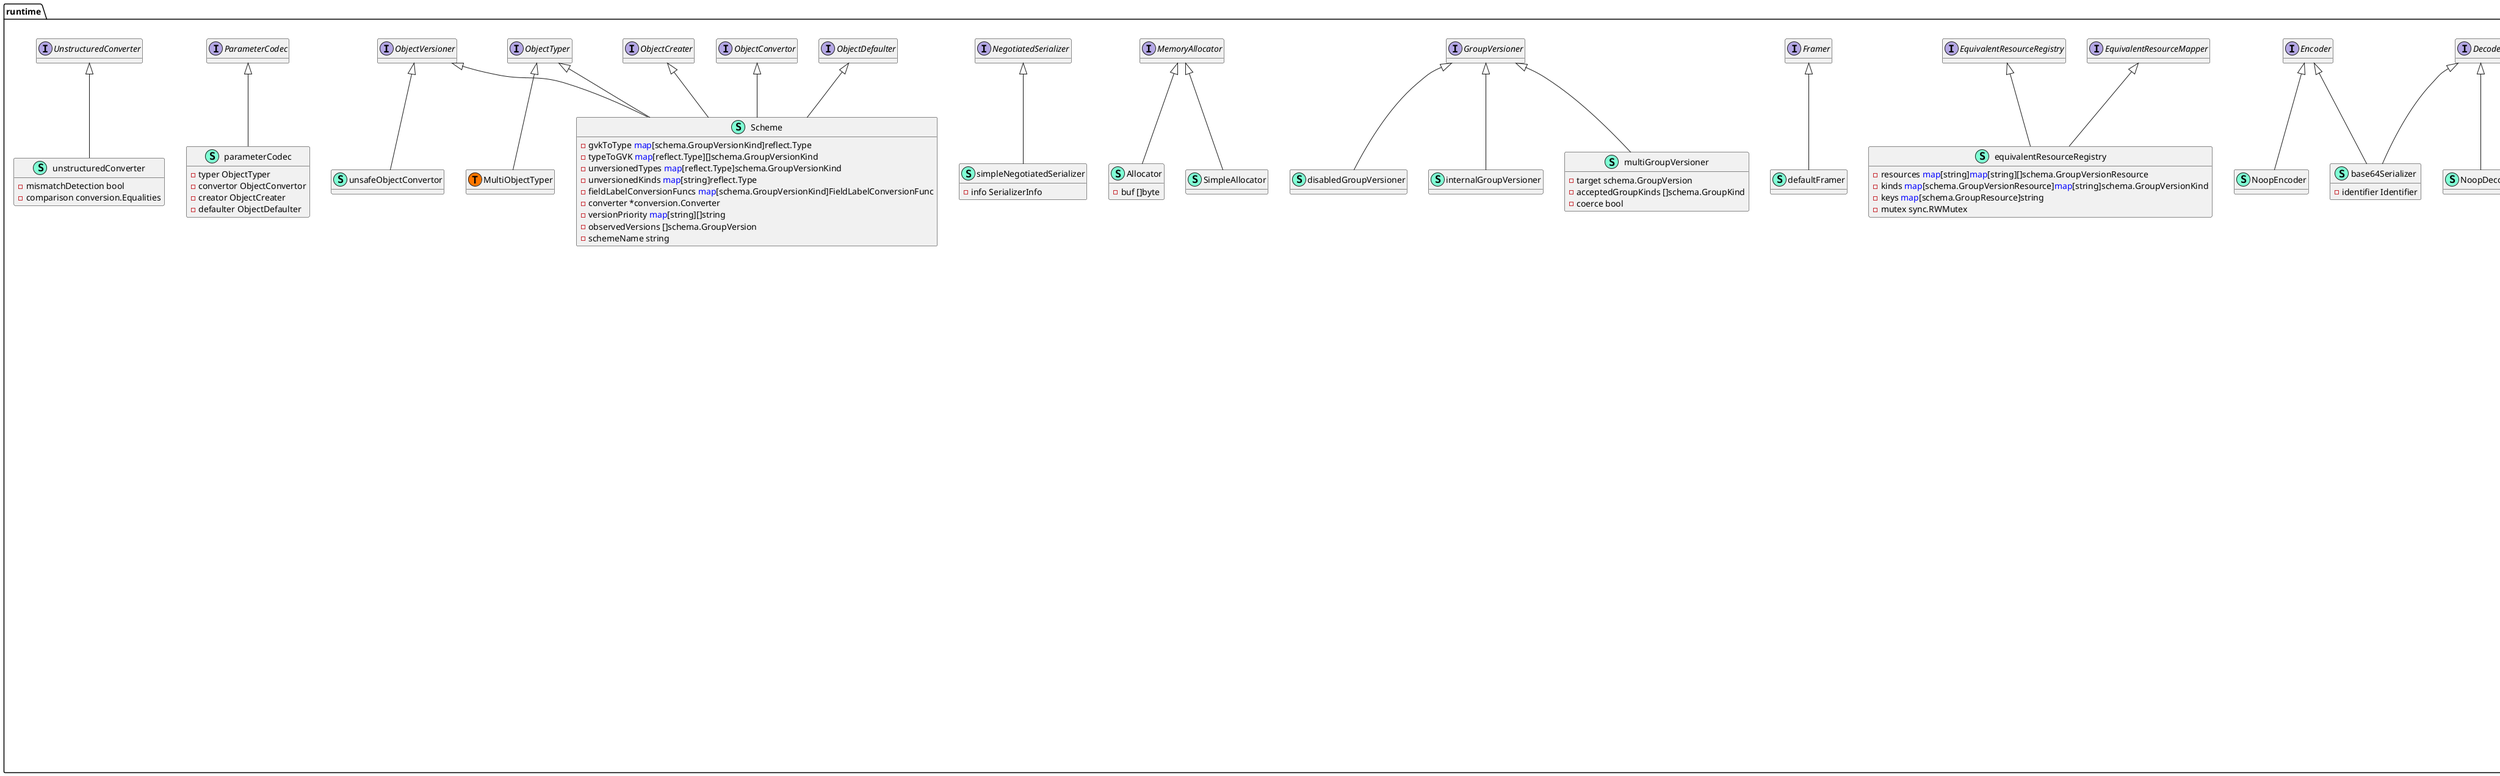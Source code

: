 @startuml
namespace runtime {
    class Allocator << (S,Aquamarine) >> {
        - buf []byte

        + Allocate(n uint64) []byte

    }
    interface CacheableObject  {
        + CacheEncode(id Identifier, encode <font color=blue>func</font>(Object, io.Writer) error, w io.Writer) error
        + GetObject() Object

    }
    interface ClientNegotiator  {
        + Encoder(contentType string, params <font color=blue>map</font>[string]string) (Encoder, error)
        + Decoder(contentType string, params <font color=blue>map</font>[string]string) (Decoder, error)
        + StreamDecoder(contentType string, params <font color=blue>map</font>[string]string) (Decoder, Serializer, Framer, error)

    }
    interface Decoder  {
        + Decode(data []byte, defaults *schema.GroupVersionKind, into Object) (Object, *schema.GroupVersionKind, error)

    }
    interface Encoder  {
        + Encode(obj Object, w io.Writer) error
        + Identifier() Identifier

    }
    interface EncoderWithAllocator  {
        + EncodeWithAllocator(obj Object, w io.Writer, memAlloc MemoryAllocator) error

    }
    interface EquivalentResourceMapper  {
        + EquivalentResourcesFor(resource schema.GroupVersionResource, subresource string) []schema.GroupVersionResource
        + KindFor(resource schema.GroupVersionResource, subresource string) schema.GroupVersionKind

    }
    interface EquivalentResourceRegistry  {
        + RegisterKindFor(resource schema.GroupVersionResource, subresource string, kind schema.GroupVersionKind) 

    }
    interface Framer  {
        + NewFrameReader(r io.ReadCloser) io.ReadCloser
        + NewFrameWriter(w io.Writer) io.Writer

    }
    interface GroupVersioner  {
        + KindForGroupVersionKinds(kinds []schema.GroupVersionKind) (schema.GroupVersionKind, bool)
        + Identifier() string

    }
    interface MemoryAllocator  {
        + Allocate(n uint64) []byte

    }
    class MultiObjectTyper << (S,Aquamarine) >> {
        + ObjectKinds(obj Object) ([]schema.GroupVersionKind, bool, error)
        + Recognizes(gvk schema.GroupVersionKind) bool

    }
    interface Namer  {
        + Name(obj Object) (string, error)
        + Namespace(obj Object) (string, error)

    }
    class NegotiateError << (S,Aquamarine) >> {
        + ContentType string
        + Stream bool

        + Error() string

    }
    interface NegotiatedSerializer  {
        + SupportedMediaTypes() []SerializerInfo
        + EncoderForVersion(serializer Encoder, gv GroupVersioner) Encoder
        + DecoderToVersion(serializer Decoder, gv GroupVersioner) Decoder

    }
    interface NestedObjectDecoder  {
        + DecodeNestedObjects(d Decoder) error

    }
    interface NestedObjectEncoder  {
        + EncodeNestedObjects(e Encoder) error

    }
    class NoopDecoder << (S,Aquamarine) >> {
        + Decode(data []byte, gvk *schema.GroupVersionKind, into Object) (Object, *schema.GroupVersionKind, error)

    }
    class NoopEncoder << (S,Aquamarine) >> {
        + Encode(obj Object, w io.Writer) error
        + Identifier() Identifier

    }
    interface Object  {
        + GetObjectKind() schema.ObjectKind
        + DeepCopyObject() Object

    }
    interface ObjectConvertor  {
        + Convert(in <font color=blue>interface</font>{}, out <font color=blue>interface</font>{}, context <font color=blue>interface</font>{}) error
        + ConvertToVersion(in Object, gv GroupVersioner) (Object, error)
        + ConvertFieldLabel(gvk schema.GroupVersionKind, label string, value string) (string, string, error)

    }
    interface ObjectCreater  {
        + New(kind schema.GroupVersionKind) (Object, error)

    }
    interface ObjectDefaulter  {
        + Default(in Object) 

    }
    interface ObjectTyper  {
        + ObjectKinds( Object) ([]schema.GroupVersionKind, bool, error)
        + Recognizes(gvk schema.GroupVersionKind) bool

    }
    interface ObjectVersioner  {
        + ConvertToVersion(in Object, gv GroupVersioner) (Object, error)

    }
    class Pair << (S,Aquamarine) >> {
        + Name string

    }
    interface ParameterCodec  {
        + DecodeParameters(parameters url.Values, from schema.GroupVersion, into Object) error
        + EncodeParameters(obj Object, to schema.GroupVersion) (url.Values, error)

    }
    interface ProtobufMarshaller  {
        + MarshalTo(data []byte) (int, error)

    }
    interface ProtobufReverseMarshaller  {
        + MarshalToSizedBuffer(data []byte) (int, error)

    }
    class RawExtension << (S,Aquamarine) >> {
        + Raw []byte
        + Object Object

        + UnmarshalJSON(in []byte) error
        + MarshalJSON() ([]byte, error)
        + Reset() 
        + ProtoMessage() 
        + Descriptor() ([]byte, []int)
        + XXX_Unmarshal(b []byte) error
        + XXX_Marshal(b []byte, deterministic bool) ([]byte, error)
        + XXX_Merge(src proto.Message) 
        + XXX_Size() int
        + XXX_DiscardUnknown() 
        + Marshal() ([]byte, error)
        + MarshalTo(dAtA []byte) (int, error)
        + MarshalToSizedBuffer(dAtA []byte) (int, error)
        + Size() int
        + String() string
        + Unmarshal(dAtA []byte) error
        + DeepCopyInto(out *RawExtension) 
        + DeepCopy() *RawExtension

    }
    interface ResourceVersioner  {
        + SetResourceVersion(obj Object, version string) error
        + ResourceVersion(obj Object) (string, error)

    }
    class Scheme << (S,Aquamarine) >> {
        - gvkToType <font color=blue>map</font>[schema.GroupVersionKind]reflect.Type
        - typeToGVK <font color=blue>map</font>[reflect.Type][]schema.GroupVersionKind
        - unversionedTypes <font color=blue>map</font>[reflect.Type]schema.GroupVersionKind
        - unversionedKinds <font color=blue>map</font>[string]reflect.Type
        - fieldLabelConversionFuncs <font color=blue>map</font>[schema.GroupVersionKind]FieldLabelConversionFunc
        - defaulterFuncs <font color=blue>map</font>[reflect.Type]<font color=blue>func</font>(<font color=blue>interface</font>{}) 
        - converter *conversion.Converter
        - versionPriority <font color=blue>map</font>[string][]string
        - observedVersions []schema.GroupVersion
        - schemeName string

        - convertToVersion(copy bool, in Object, target GroupVersioner) (Object, error)
        - unstructuredToTyped(in Unstructured) (Object, error)
        - generateConvertMeta(in <font color=blue>interface</font>{}) *conversion.Meta
        - addObservedVersion(version schema.GroupVersion) 

        + Converter() *conversion.Converter
        + AddUnversionedTypes(version schema.GroupVersion, types ...Object) 
        + AddKnownTypes(gv schema.GroupVersion, types ...Object) 
        + AddKnownTypeWithName(gvk schema.GroupVersionKind, obj Object) 
        + KnownTypes(gv schema.GroupVersion) <font color=blue>map</font>[string]reflect.Type
        + VersionsForGroupKind(gk schema.GroupKind) []schema.GroupVersion
        + AllKnownTypes() <font color=blue>map</font>[schema.GroupVersionKind]reflect.Type
        + ObjectKinds(obj Object) ([]schema.GroupVersionKind, bool, error)
        + Recognizes(gvk schema.GroupVersionKind) bool
        + IsUnversioned(obj Object) (bool, bool)
        + New(kind schema.GroupVersionKind) (Object, error)
        + AddIgnoredConversionType(from <font color=blue>interface</font>{}, to <font color=blue>interface</font>{}) error
        + AddConversionFunc(a <font color=blue>interface</font>{}, b <font color=blue>interface</font>{}, fn conversion.ConversionFunc) error
        + AddGeneratedConversionFunc(a <font color=blue>interface</font>{}, b <font color=blue>interface</font>{}, fn conversion.ConversionFunc) error
        + AddFieldLabelConversionFunc(gvk schema.GroupVersionKind, conversionFunc FieldLabelConversionFunc) error
        + AddTypeDefaultingFunc(srcType Object, fn <font color=blue>func</font>(<font color=blue>interface</font>{}) ) 
        + Default(src Object) 
        + Convert(in <font color=blue>interface</font>{}, out <font color=blue>interface</font>{}, context <font color=blue>interface</font>{}) error
        + ConvertFieldLabel(gvk schema.GroupVersionKind, label string, value string) (string, string, error)
        + ConvertToVersion(in Object, target GroupVersioner) (Object, error)
        + UnsafeConvertToVersion(in Object, target GroupVersioner) (Object, error)
        + SetVersionPriority(versions ...schema.GroupVersion) error
        + PrioritizedVersionsForGroup(group string) []schema.GroupVersion
        + PrioritizedVersionsAllGroups() []schema.GroupVersion
        + PreferredVersionAllGroups() []schema.GroupVersion
        + IsGroupRegistered(group string) bool
        + IsVersionRegistered(version schema.GroupVersion) bool
        + Name() string

    }
    class SchemeBuilder << (S,Aquamarine) >> {
        + AddToScheme(s *Scheme) error
        + Register(funcs ...<font color=blue>func</font>(*Scheme) error) 

    }
    interface Serializer  {
    }
    class SerializerInfo << (S,Aquamarine) >> {
        + MediaType string
        + MediaTypeType string
        + MediaTypeSubType string
        + EncodesAsText bool
        + Serializer Serializer
        + PrettySerializer Serializer
        + StrictSerializer Serializer
        + StreamSerializer *StreamSerializerInfo

    }
    class SimpleAllocator << (S,Aquamarine) >> {
        + Allocate(n uint64) []byte

    }
    interface StorageSerializer  {
        + SupportedMediaTypes() []SerializerInfo
        + UniversalDeserializer() Decoder
        + EncoderForVersion(serializer Encoder, gv GroupVersioner) Encoder
        + DecoderToVersion(serializer Decoder, gv GroupVersioner) Decoder

    }
    class StreamSerializerInfo << (S,Aquamarine) >> {
        + EncodesAsText bool

    }
    class TypeMeta << (S,Aquamarine) >> {
        + APIVersion string
        + Kind string

        + Reset() 
        + ProtoMessage() 
        + Descriptor() ([]byte, []int)
        + XXX_Unmarshal(b []byte) error
        + XXX_Marshal(b []byte, deterministic bool) ([]byte, error)
        + XXX_Merge(src proto.Message) 
        + XXX_Size() int
        + XXX_DiscardUnknown() 
        + Marshal() ([]byte, error)
        + MarshalTo(dAtA []byte) (int, error)
        + MarshalToSizedBuffer(dAtA []byte) (int, error)
        + Size() int
        + String() string
        + Unmarshal(dAtA []byte) error
        + SetGroupVersionKind(gvk schema.GroupVersionKind) 
        + GroupVersionKind() schema.GroupVersionKind
        + GetObjectKind() schema.ObjectKind

    }
    class Unknown << (S,Aquamarine) >> {
        + Raw []byte
        + ContentEncoding string
        + ContentType string

        + UnmarshalJSON(in []byte) error
        + MarshalJSON() ([]byte, error)
        + Reset() 
        + ProtoMessage() 
        + Descriptor() ([]byte, []int)
        + XXX_Unmarshal(b []byte) error
        + XXX_Marshal(b []byte, deterministic bool) ([]byte, error)
        + XXX_Merge(src proto.Message) 
        + XXX_Size() int
        + XXX_DiscardUnknown() 
        + Marshal() ([]byte, error)
        + MarshalTo(dAtA []byte) (int, error)
        + MarshalToSizedBuffer(dAtA []byte) (int, error)
        + Size() int
        + String() string
        + Unmarshal(dAtA []byte) error
        + NestedMarshalTo(data []byte, b ProtobufMarshaller, size uint64) (int, error)
        + DeepCopyInto(out *Unknown) 
        + DeepCopy() *Unknown
        + DeepCopyObject() Object

    }
    interface Unstructured  {
        + NewEmptyInstance() Unstructured
        + UnstructuredContent() <font color=blue>map</font>[string]<font color=blue>interface</font>{}
        + SetUnstructuredContent( <font color=blue>map</font>[string]<font color=blue>interface</font>{}) 
        + IsList() bool
        + EachListItem( <font color=blue>func</font>(Object) error) error

    }
    interface UnstructuredConverter  {
        + ToUnstructured(obj <font color=blue>interface</font>{}) (<font color=blue>map</font>[string]<font color=blue>interface</font>{}, error)
        + FromUnstructured(u <font color=blue>map</font>[string]<font color=blue>interface</font>{}, obj <font color=blue>interface</font>{}) error

    }
    class WithVersionEncoder << (S,Aquamarine) >> {
        + Version GroupVersioner

        + Encode(obj Object, stream io.Writer) error

    }
    class WithoutVersionDecoder << (S,Aquamarine) >> {
        + Decode(data []byte, defaults *schema.GroupVersionKind, into Object) (Object, *schema.GroupVersionKind, error)

    }
    class base64Serializer << (S,Aquamarine) >> {
        - identifier Identifier

        - doEncode(obj Object, stream io.Writer) error

        + Encode(obj Object, stream io.Writer) error
        + Identifier() Identifier
        + Decode(data []byte, defaults *schema.GroupVersionKind, into Object) (Object, *schema.GroupVersionKind, error)

    }
    class buffer << (S,Aquamarine) >> {
        - lines []bufferedLine

        - addLine(line string, indent int) 
        - flushLines(w io.Writer) error

    }
    class bufferedLine << (S,Aquamarine) >> {
        - line string
        - indentation int

    }
    class clientNegotiator << (S,Aquamarine) >> {
        - serializer NegotiatedSerializer
        - encode GroupVersioner

        + Encoder(contentType string, params <font color=blue>map</font>[string]string) (Encoder, error)
        + Decoder(contentType string, params <font color=blue>map</font>[string]string) (Decoder, error)
        + StreamDecoder(contentType string, params <font color=blue>map</font>[string]string) (Decoder, Serializer, Framer, error)

    }
    class codec << (S,Aquamarine) >> {
    }
    class defaultFramer << (S,Aquamarine) >> {
        + NewFrameReader(r io.ReadCloser) io.ReadCloser
        + NewFrameWriter(w io.Writer) io.Writer

    }
    class disabledGroupVersioner << (S,Aquamarine) >> {
        + KindForGroupVersionKinds(kinds []schema.GroupVersionKind) (schema.GroupVersionKind, bool)
        + Identifier() string

    }
    class encodable << (S,Aquamarine) >> {
        - obj Object
        - versions []schema.GroupVersion

        + E Encoder

        + GetObjectKind() schema.ObjectKind
        + DeepCopyObject() Object
        + UnmarshalJSON(in []byte) error
        + MarshalJSON() ([]byte, error)

    }
    class equivalentResourceRegistry << (S,Aquamarine) >> {
        - keyFunc <font color=blue>func</font>(schema.GroupResource) string
        - resources <font color=blue>map</font>[string]<font color=blue>map</font>[string][]schema.GroupVersionResource
        - kinds <font color=blue>map</font>[schema.GroupVersionResource]<font color=blue>map</font>[string]schema.GroupVersionKind
        - keys <font color=blue>map</font>[schema.GroupResource]string
        - mutex sync.RWMutex

        + EquivalentResourcesFor(resource schema.GroupVersionResource, subresource string) []schema.GroupVersionResource
        + KindFor(resource schema.GroupVersionResource, subresource string) schema.GroupVersionKind
        + RegisterKindFor(resource schema.GroupVersionResource, subresource string, kind schema.GroupVersionKind) 

    }
    class fieldInfo << (S,Aquamarine) >> {
        - name string
        - nameValue reflect.Value
        - omitempty bool

    }
    class fieldsCache << (S,Aquamarine) >> {
        - value atomic.Value

    }
    class fromUnstructuredContext << (S,Aquamarine) >> {
        - isInlined bool
        - matchedKeys []<font color=blue>map</font>[string]<font color=blue>struct</font>{}
        - parentPath []string
        - returnUnknownFields bool
        - unknownFieldErrors []error

        - pushMatchedKeyTracker() 
        - recordMatchedKey(key string) 
        - popAndVerifyMatchedKeys(mapValue reflect.Value) 
        - recordUnknownField(field string) 
        - pushIndex(index int) 
        - pushKey(key string) 

    }
    class internalGroupVersioner << (S,Aquamarine) >> {
        + KindForGroupVersionKinds(kinds []schema.GroupVersionKind) (schema.GroupVersionKind, bool)
        + Identifier() string

    }
    class missingKindErr << (S,Aquamarine) >> {
        - data string

        + Error() string

    }
    class missingVersionErr << (S,Aquamarine) >> {
        - data string

        + Error() string

    }
    class multiGroupVersioner << (S,Aquamarine) >> {
        - target schema.GroupVersion
        - acceptedGroupKinds []schema.GroupKind
        - coerce bool

        + KindForGroupVersionKinds(kinds []schema.GroupVersionKind) (schema.GroupVersionKind, bool)
        + Identifier() string

    }
    class notRegisteredErr << (S,Aquamarine) >> {
        - schemeName string
        - gvk schema.GroupVersionKind
        - target GroupVersioner
        - t reflect.Type

        + Error() string

    }
    class parameterCodec << (S,Aquamarine) >> {
        - typer ObjectTyper
        - convertor ObjectConvertor
        - creator ObjectCreater
        - defaulter ObjectDefaulter

        + DecodeParameters(parameters url.Values, from schema.GroupVersion, into Object) error
        + EncodeParameters(obj Object, to schema.GroupVersion) (url.Values, error)

    }
    class runtime.Codec << (T, #FF7700) >>  {
    }
    class runtime.FieldLabelConversionFunc << (T, #FF7700) >>  {
    }
    class runtime.Identifier << (T, #FF7700) >>  {
    }
    class runtime.KubeTypes << (T, #FF7700) >>  {
    }
    class runtime.MultiObjectTyper << (T, #FF7700) >>  {
    }
    class runtime.SchemeBuilder << (T, #FF7700) >>  {
    }
    class runtime.fieldsCacheMap << (T, #FF7700) >>  {
    }
    class simpleNegotiatedSerializer << (S,Aquamarine) >> {
        - info SerializerInfo

        + SupportedMediaTypes() []SerializerInfo
        + EncoderForVersion(e Encoder, _ GroupVersioner) Encoder
        + DecoderToVersion(d Decoder, _gv GroupVersioner) Decoder

    }
    class strictDecodingError << (S,Aquamarine) >> {
        - errors []error

        + Error() string
        + Errors() []error

    }
    class structField << (S,Aquamarine) >> {
        - structType reflect.Type
        - field int

    }
    class unsafeObjectConvertor << (S,Aquamarine) >> {
        + ConvertToVersion(in Object, outVersion GroupVersioner) (Object, error)

    }
    class unstructuredConverter << (S,Aquamarine) >> {
        - mismatchDetection bool
        - comparison conversion.Equalities

        + FromUnstructuredWithValidation(u <font color=blue>map</font>[string]<font color=blue>interface</font>{}, obj <font color=blue>interface</font>{}, returnUnknownFields bool) error
        + FromUnstructured(u <font color=blue>map</font>[string]<font color=blue>interface</font>{}, obj <font color=blue>interface</font>{}) error
        + ToUnstructured(obj <font color=blue>interface</font>{}) (<font color=blue>map</font>[string]<font color=blue>interface</font>{}, error)

    }
}
"runtime.MemoryAllocator" <|-- "runtime.Allocator"
"runtime.ObjectTyper" <|-- "runtime.MultiObjectTyper"
"runtime.Decoder" <|-- "runtime.NoopDecoder"
"runtime.Encoder" <|-- "runtime.NoopEncoder"
"runtime.ProtobufMarshaller" <|-- "runtime.RawExtension"
"runtime.ProtobufReverseMarshaller" <|-- "runtime.RawExtension"
"runtime.ObjectConvertor" <|-- "runtime.Scheme"
"runtime.ObjectCreater" <|-- "runtime.Scheme"
"runtime.ObjectDefaulter" <|-- "runtime.Scheme"
"runtime.ObjectTyper" <|-- "runtime.Scheme"
"runtime.ObjectVersioner" <|-- "runtime.Scheme"
"runtime.MemoryAllocator" <|-- "runtime.SimpleAllocator"
"runtime.ProtobufMarshaller" <|-- "runtime.TypeMeta"
"runtime.ProtobufReverseMarshaller" <|-- "runtime.TypeMeta"
"runtime.ProtobufMarshaller" <|-- "runtime.Unknown"
"runtime.ProtobufReverseMarshaller" <|-- "runtime.Unknown"
"runtime.Decoder" <|-- "runtime.WithoutVersionDecoder"
"runtime.Decoder" <|-- "runtime.base64Serializer"
"runtime.Encoder" <|-- "runtime.base64Serializer"
"runtime.ClientNegotiator" <|-- "runtime.clientNegotiator"
"runtime.Framer" <|-- "runtime.defaultFramer"
"runtime.GroupVersioner" <|-- "runtime.disabledGroupVersioner"
"runtime.Object" <|-- "runtime.encodable"
"runtime.EquivalentResourceMapper" <|-- "runtime.equivalentResourceRegistry"
"runtime.EquivalentResourceRegistry" <|-- "runtime.equivalentResourceRegistry"
"runtime.GroupVersioner" <|-- "runtime.internalGroupVersioner"
"runtime.GroupVersioner" <|-- "runtime.multiGroupVersioner"
"runtime.ParameterCodec" <|-- "runtime.parameterCodec"
"runtime.NegotiatedSerializer" <|-- "runtime.simpleNegotiatedSerializer"
"runtime.ObjectVersioner" <|-- "runtime.unsafeObjectConvertor"
"runtime.UnstructuredConverter" <|-- "runtime.unstructuredConverter"

namespace v1 {
    class APIGroup << (S,Aquamarine) >> {
        + Name string
        + Versions []GroupVersionForDiscovery
        + PreferredVersion GroupVersionForDiscovery
        + ServerAddressByClientCIDRs []ServerAddressByClientCIDR

        + Reset() 
        + ProtoMessage() 
        + Descriptor() ([]byte, []int)
        + XXX_Unmarshal(b []byte) error
        + XXX_Marshal(b []byte, deterministic bool) ([]byte, error)
        + XXX_Merge(src proto.Message) 
        + XXX_Size() int
        + XXX_DiscardUnknown() 
        + Marshal() ([]byte, error)
        + MarshalTo(dAtA []byte) (int, error)
        + MarshalToSizedBuffer(dAtA []byte) (int, error)
        + Size() int
        + String() string
        + Unmarshal(dAtA []byte) error
        + SwaggerDoc() <font color=blue>map</font>[string]string
        + DeepCopyInto(out *APIGroup) 
        + DeepCopy() *APIGroup
        + DeepCopyObject() runtime.Object

    }
    class APIGroupList << (S,Aquamarine) >> {
        + Groups []APIGroup

        + Reset() 
        + ProtoMessage() 
        + Descriptor() ([]byte, []int)
        + XXX_Unmarshal(b []byte) error
        + XXX_Marshal(b []byte, deterministic bool) ([]byte, error)
        + XXX_Merge(src proto.Message) 
        + XXX_Size() int
        + XXX_DiscardUnknown() 
        + Marshal() ([]byte, error)
        + MarshalTo(dAtA []byte) (int, error)
        + MarshalToSizedBuffer(dAtA []byte) (int, error)
        + Size() int
        + String() string
        + Unmarshal(dAtA []byte) error
        + SwaggerDoc() <font color=blue>map</font>[string]string
        + DeepCopyInto(out *APIGroupList) 
        + DeepCopy() *APIGroupList
        + DeepCopyObject() runtime.Object

    }
    class APIResource << (S,Aquamarine) >> {
        + Name string
        + SingularName string
        + Namespaced bool
        + Group string
        + Version string
        + Kind string
        + Verbs Verbs
        + ShortNames []string
        + Categories []string
        + StorageVersionHash string

        + Reset() 
        + ProtoMessage() 
        + Descriptor() ([]byte, []int)
        + XXX_Unmarshal(b []byte) error
        + XXX_Marshal(b []byte, deterministic bool) ([]byte, error)
        + XXX_Merge(src proto.Message) 
        + XXX_Size() int
        + XXX_DiscardUnknown() 
        + Marshal() ([]byte, error)
        + MarshalTo(dAtA []byte) (int, error)
        + MarshalToSizedBuffer(dAtA []byte) (int, error)
        + Size() int
        + String() string
        + Unmarshal(dAtA []byte) error
        + SwaggerDoc() <font color=blue>map</font>[string]string
        + DeepCopyInto(out *APIResource) 
        + DeepCopy() *APIResource

    }
    class APIResourceList << (S,Aquamarine) >> {
        + GroupVersion string
        + APIResources []APIResource

        + Reset() 
        + ProtoMessage() 
        + Descriptor() ([]byte, []int)
        + XXX_Unmarshal(b []byte) error
        + XXX_Marshal(b []byte, deterministic bool) ([]byte, error)
        + XXX_Merge(src proto.Message) 
        + XXX_Size() int
        + XXX_DiscardUnknown() 
        + Marshal() ([]byte, error)
        + MarshalTo(dAtA []byte) (int, error)
        + MarshalToSizedBuffer(dAtA []byte) (int, error)
        + Size() int
        + String() string
        + Unmarshal(dAtA []byte) error
        + SwaggerDoc() <font color=blue>map</font>[string]string
        + DeepCopyInto(out *APIResourceList) 
        + DeepCopy() *APIResourceList
        + DeepCopyObject() runtime.Object

    }
    class APIVersions << (S,Aquamarine) >> {
        + Versions []string
        + ServerAddressByClientCIDRs []ServerAddressByClientCIDR

        + Reset() 
        + ProtoMessage() 
        + Descriptor() ([]byte, []int)
        + XXX_Unmarshal(b []byte) error
        + XXX_Marshal(b []byte, deterministic bool) ([]byte, error)
        + XXX_Merge(src proto.Message) 
        + XXX_Size() int
        + XXX_DiscardUnknown() 
        + Marshal() ([]byte, error)
        + MarshalTo(dAtA []byte) (int, error)
        + MarshalToSizedBuffer(dAtA []byte) (int, error)
        + Size() int
        + Unmarshal(dAtA []byte) error
        + String() string
        + GoString() string
        + SwaggerDoc() <font color=blue>map</font>[string]string
        + DeepCopyInto(out *APIVersions) 
        + DeepCopy() *APIVersions
        + DeepCopyObject() runtime.Object

    }
    class ApplyOptions << (S,Aquamarine) >> {
        + DryRun []string
        + Force bool
        + FieldManager string

        + Reset() 
        + ProtoMessage() 
        + Descriptor() ([]byte, []int)
        + XXX_Unmarshal(b []byte) error
        + XXX_Marshal(b []byte, deterministic bool) ([]byte, error)
        + XXX_Merge(src proto.Message) 
        + XXX_Size() int
        + XXX_DiscardUnknown() 
        + Marshal() ([]byte, error)
        + MarshalTo(dAtA []byte) (int, error)
        + MarshalToSizedBuffer(dAtA []byte) (int, error)
        + Size() int
        + String() string
        + Unmarshal(dAtA []byte) error
        + ToPatchOptions() PatchOptions
        + SwaggerDoc() <font color=blue>map</font>[string]string
        + DeepCopyInto(out *ApplyOptions) 
        + DeepCopy() *ApplyOptions

    }
    interface Common  {
        + GetResourceVersion() string
        + SetResourceVersion(version string) 
        + GetSelfLink() string
        + SetSelfLink(selfLink string) 

    }
    class Condition << (S,Aquamarine) >> {
        + Type string
        + Status ConditionStatus
        + ObservedGeneration int64
        + LastTransitionTime Time
        + Reason string
        + Message string

        + Reset() 
        + ProtoMessage() 
        + Descriptor() ([]byte, []int)
        + XXX_Unmarshal(b []byte) error
        + XXX_Marshal(b []byte, deterministic bool) ([]byte, error)
        + XXX_Merge(src proto.Message) 
        + XXX_Size() int
        + XXX_DiscardUnknown() 
        + Marshal() ([]byte, error)
        + MarshalTo(dAtA []byte) (int, error)
        + MarshalToSizedBuffer(dAtA []byte) (int, error)
        + Size() int
        + String() string
        + Unmarshal(dAtA []byte) error
        + SwaggerDoc() <font color=blue>map</font>[string]string
        + DeepCopyInto(out *Condition) 
        + DeepCopy() *Condition

    }
    class CreateOptions << (S,Aquamarine) >> {
        + DryRun []string
        + FieldManager string
        + FieldValidation string

        + Reset() 
        + ProtoMessage() 
        + Descriptor() ([]byte, []int)
        + XXX_Unmarshal(b []byte) error
        + XXX_Marshal(b []byte, deterministic bool) ([]byte, error)
        + XXX_Merge(src proto.Message) 
        + XXX_Size() int
        + XXX_DiscardUnknown() 
        + Marshal() ([]byte, error)
        + MarshalTo(dAtA []byte) (int, error)
        + MarshalToSizedBuffer(dAtA []byte) (int, error)
        + Size() int
        + String() string
        + Unmarshal(dAtA []byte) error
        + SwaggerDoc() <font color=blue>map</font>[string]string
        + DeepCopyInto(out *CreateOptions) 
        + DeepCopy() *CreateOptions
        + DeepCopyObject() runtime.Object

    }
    class DeleteOptions << (S,Aquamarine) >> {
        + GracePeriodSeconds *int64
        + Preconditions *Preconditions
        + OrphanDependents *bool
        + PropagationPolicy *DeletionPropagation
        + DryRun []string

        + Reset() 
        + ProtoMessage() 
        + Descriptor() ([]byte, []int)
        + XXX_Unmarshal(b []byte) error
        + XXX_Marshal(b []byte, deterministic bool) ([]byte, error)
        + XXX_Merge(src proto.Message) 
        + XXX_Size() int
        + XXX_DiscardUnknown() 
        + Marshal() ([]byte, error)
        + MarshalTo(dAtA []byte) (int, error)
        + MarshalToSizedBuffer(dAtA []byte) (int, error)
        + Size() int
        + String() string
        + Unmarshal(dAtA []byte) error
        + SwaggerDoc() <font color=blue>map</font>[string]string
        + DeepCopyInto(out *DeleteOptions) 
        + DeepCopy() *DeleteOptions
        + DeepCopyObject() runtime.Object

    }
    class Duration << (S,Aquamarine) >> {
        + UnmarshalJSON(b []byte) error
        + MarshalJSON() ([]byte, error)
        + ToUnstructured() <font color=blue>interface</font>{}
        + OpenAPISchemaType() []string
        + OpenAPISchemaFormat() string
        + Reset() 
        + ProtoMessage() 
        + Descriptor() ([]byte, []int)
        + XXX_Unmarshal(b []byte) error
        + XXX_Marshal(b []byte, deterministic bool) ([]byte, error)
        + XXX_Merge(src proto.Message) 
        + XXX_Size() int
        + XXX_DiscardUnknown() 
        + Marshal() ([]byte, error)
        + MarshalTo(dAtA []byte) (int, error)
        + MarshalToSizedBuffer(dAtA []byte) (int, error)
        + Size() int
        + String() string
        + Unmarshal(dAtA []byte) error
        + DeepCopyInto(out *Duration) 
        + DeepCopy() *Duration

    }
    class FieldsV1 << (S,Aquamarine) >> {
        + Raw []byte

        + Reset() 
        + ProtoMessage() 
        + Descriptor() ([]byte, []int)
        + XXX_Unmarshal(b []byte) error
        + XXX_Marshal(b []byte, deterministic bool) ([]byte, error)
        + XXX_Merge(src proto.Message) 
        + XXX_Size() int
        + XXX_DiscardUnknown() 
        + Marshal() ([]byte, error)
        + MarshalTo(dAtA []byte) (int, error)
        + MarshalToSizedBuffer(dAtA []byte) (int, error)
        + Size() int
        + Unmarshal(dAtA []byte) error
        + MarshalJSON() ([]byte, error)
        + UnmarshalJSON(b []byte) error
        + String() string
        + SwaggerDoc() <font color=blue>map</font>[string]string
        + DeepCopyInto(out *FieldsV1) 
        + DeepCopy() *FieldsV1

    }
    class GetOptions << (S,Aquamarine) >> {
        + ResourceVersion string

        + Reset() 
        + ProtoMessage() 
        + Descriptor() ([]byte, []int)
        + XXX_Unmarshal(b []byte) error
        + XXX_Marshal(b []byte, deterministic bool) ([]byte, error)
        + XXX_Merge(src proto.Message) 
        + XXX_Size() int
        + XXX_DiscardUnknown() 
        + Marshal() ([]byte, error)
        + MarshalTo(dAtA []byte) (int, error)
        + MarshalToSizedBuffer(dAtA []byte) (int, error)
        + Size() int
        + String() string
        + Unmarshal(dAtA []byte) error
        + SwaggerDoc() <font color=blue>map</font>[string]string
        + DeepCopyInto(out *GetOptions) 
        + DeepCopy() *GetOptions
        + DeepCopyObject() runtime.Object

    }
    class GroupKind << (S,Aquamarine) >> {
        + Group string
        + Kind string

        + Reset() 
        + ProtoMessage() 
        + Descriptor() ([]byte, []int)
        + XXX_Unmarshal(b []byte) error
        + XXX_Marshal(b []byte, deterministic bool) ([]byte, error)
        + XXX_Merge(src proto.Message) 
        + XXX_Size() int
        + XXX_DiscardUnknown() 
        + Marshal() ([]byte, error)
        + MarshalTo(dAtA []byte) (int, error)
        + MarshalToSizedBuffer(dAtA []byte) (int, error)
        + Size() int
        + Unmarshal(dAtA []byte) error
        + String() string
        + DeepCopyInto(out *GroupKind) 
        + DeepCopy() *GroupKind

    }
    class GroupResource << (S,Aquamarine) >> {
        + Group string
        + Resource string

        + Reset() 
        + ProtoMessage() 
        + Descriptor() ([]byte, []int)
        + XXX_Unmarshal(b []byte) error
        + XXX_Marshal(b []byte, deterministic bool) ([]byte, error)
        + XXX_Merge(src proto.Message) 
        + XXX_Size() int
        + XXX_DiscardUnknown() 
        + Marshal() ([]byte, error)
        + MarshalTo(dAtA []byte) (int, error)
        + MarshalToSizedBuffer(dAtA []byte) (int, error)
        + Size() int
        + Unmarshal(dAtA []byte) error
        + String() string
        + DeepCopyInto(out *GroupResource) 
        + DeepCopy() *GroupResource

    }
    class GroupVersion << (S,Aquamarine) >> {
        + Group string
        + Version string

        - unmarshal(value []byte) error

        + Reset() 
        + ProtoMessage() 
        + Descriptor() ([]byte, []int)
        + XXX_Unmarshal(b []byte) error
        + XXX_Marshal(b []byte, deterministic bool) ([]byte, error)
        + XXX_Merge(src proto.Message) 
        + XXX_Size() int
        + XXX_DiscardUnknown() 
        + Marshal() ([]byte, error)
        + MarshalTo(dAtA []byte) (int, error)
        + MarshalToSizedBuffer(dAtA []byte) (int, error)
        + Size() int
        + Unmarshal(dAtA []byte) error
        + Empty() bool
        + String() string
        + MarshalJSON() ([]byte, error)
        + UnmarshalJSON(value []byte) error
        + UnmarshalText(value []byte) error
        + DeepCopyInto(out *GroupVersion) 
        + DeepCopy() *GroupVersion

    }
    class GroupVersionForDiscovery << (S,Aquamarine) >> {
        + GroupVersion string
        + Version string

        + Reset() 
        + ProtoMessage() 
        + Descriptor() ([]byte, []int)
        + XXX_Unmarshal(b []byte) error
        + XXX_Marshal(b []byte, deterministic bool) ([]byte, error)
        + XXX_Merge(src proto.Message) 
        + XXX_Size() int
        + XXX_DiscardUnknown() 
        + Marshal() ([]byte, error)
        + MarshalTo(dAtA []byte) (int, error)
        + MarshalToSizedBuffer(dAtA []byte) (int, error)
        + Size() int
        + String() string
        + Unmarshal(dAtA []byte) error
        + SwaggerDoc() <font color=blue>map</font>[string]string
        + DeepCopyInto(out *GroupVersionForDiscovery) 
        + DeepCopy() *GroupVersionForDiscovery

    }
    class GroupVersionKind << (S,Aquamarine) >> {
        + Group string
        + Version string
        + Kind string

        + Reset() 
        + ProtoMessage() 
        + Descriptor() ([]byte, []int)
        + XXX_Unmarshal(b []byte) error
        + XXX_Marshal(b []byte, deterministic bool) ([]byte, error)
        + XXX_Merge(src proto.Message) 
        + XXX_Size() int
        + XXX_DiscardUnknown() 
        + Marshal() ([]byte, error)
        + MarshalTo(dAtA []byte) (int, error)
        + MarshalToSizedBuffer(dAtA []byte) (int, error)
        + Size() int
        + Unmarshal(dAtA []byte) error
        + String() string
        + DeepCopyInto(out *GroupVersionKind) 
        + DeepCopy() *GroupVersionKind

    }
    class GroupVersionResource << (S,Aquamarine) >> {
        + Group string
        + Version string
        + Resource string

        + Reset() 
        + ProtoMessage() 
        + Descriptor() ([]byte, []int)
        + XXX_Unmarshal(b []byte) error
        + XXX_Marshal(b []byte, deterministic bool) ([]byte, error)
        + XXX_Merge(src proto.Message) 
        + XXX_Size() int
        + XXX_DiscardUnknown() 
        + Marshal() ([]byte, error)
        + MarshalTo(dAtA []byte) (int, error)
        + MarshalToSizedBuffer(dAtA []byte) (int, error)
        + Size() int
        + Unmarshal(dAtA []byte) error
        + String() string
        + DeepCopyInto(out *GroupVersionResource) 
        + DeepCopy() *GroupVersionResource

    }
    class InternalEvent << (S,Aquamarine) >> {
        + GetObjectKind() schema.ObjectKind
        + DeepCopyObject() runtime.Object
        + DeepCopyInto(out *InternalEvent) 
        + DeepCopy() *InternalEvent

    }
    class LabelSelector << (S,Aquamarine) >> {
        + MatchLabels <font color=blue>map</font>[string]string
        + MatchExpressions []LabelSelectorRequirement

        + Reset() 
        + ProtoMessage() 
        + Descriptor() ([]byte, []int)
        + XXX_Unmarshal(b []byte) error
        + XXX_Marshal(b []byte, deterministic bool) ([]byte, error)
        + XXX_Merge(src proto.Message) 
        + XXX_Size() int
        + XXX_DiscardUnknown() 
        + Marshal() ([]byte, error)
        + MarshalTo(dAtA []byte) (int, error)
        + MarshalToSizedBuffer(dAtA []byte) (int, error)
        + Size() int
        + String() string
        + Unmarshal(dAtA []byte) error
        + SwaggerDoc() <font color=blue>map</font>[string]string
        + DeepCopyInto(out *LabelSelector) 
        + DeepCopy() *LabelSelector

    }
    class LabelSelectorRequirement << (S,Aquamarine) >> {
        + Key string
        + Operator LabelSelectorOperator
        + Values []string

        + Reset() 
        + ProtoMessage() 
        + Descriptor() ([]byte, []int)
        + XXX_Unmarshal(b []byte) error
        + XXX_Marshal(b []byte, deterministic bool) ([]byte, error)
        + XXX_Merge(src proto.Message) 
        + XXX_Size() int
        + XXX_DiscardUnknown() 
        + Marshal() ([]byte, error)
        + MarshalTo(dAtA []byte) (int, error)
        + MarshalToSizedBuffer(dAtA []byte) (int, error)
        + Size() int
        + String() string
        + Unmarshal(dAtA []byte) error
        + SwaggerDoc() <font color=blue>map</font>[string]string
        + DeepCopyInto(out *LabelSelectorRequirement) 
        + DeepCopy() *LabelSelectorRequirement

    }
    class List << (S,Aquamarine) >> {
        + Items []runtime.RawExtension

        + Reset() 
        + ProtoMessage() 
        + Descriptor() ([]byte, []int)
        + XXX_Unmarshal(b []byte) error
        + XXX_Marshal(b []byte, deterministic bool) ([]byte, error)
        + XXX_Merge(src proto.Message) 
        + XXX_Size() int
        + XXX_DiscardUnknown() 
        + Marshal() ([]byte, error)
        + MarshalTo(dAtA []byte) (int, error)
        + MarshalToSizedBuffer(dAtA []byte) (int, error)
        + Size() int
        + String() string
        + Unmarshal(dAtA []byte) error
        + SwaggerDoc() <font color=blue>map</font>[string]string
        + DeepCopyInto(out *List) 
        + DeepCopy() *List
        + DeepCopyObject() runtime.Object

    }
    interface ListInterface  {
        + GetResourceVersion() string
        + SetResourceVersion(version string) 
        + GetSelfLink() string
        + SetSelfLink(selfLink string) 
        + GetContinue() string
        + SetContinue(c string) 
        + GetRemainingItemCount() *int64
        + SetRemainingItemCount(c *int64) 

    }
    class ListMeta << (S,Aquamarine) >> {
        + SelfLink string
        + ResourceVersion string
        + Continue string
        + RemainingItemCount *int64

        + Reset() 
        + ProtoMessage() 
        + Descriptor() ([]byte, []int)
        + XXX_Unmarshal(b []byte) error
        + XXX_Marshal(b []byte, deterministic bool) ([]byte, error)
        + XXX_Merge(src proto.Message) 
        + XXX_Size() int
        + XXX_DiscardUnknown() 
        + Marshal() ([]byte, error)
        + MarshalTo(dAtA []byte) (int, error)
        + MarshalToSizedBuffer(dAtA []byte) (int, error)
        + Size() int
        + String() string
        + Unmarshal(dAtA []byte) error
        + GetResourceVersion() string
        + SetResourceVersion(version string) 
        + GetSelfLink() string
        + SetSelfLink(selfLink string) 
        + GetContinue() string
        + SetContinue(c string) 
        + GetRemainingItemCount() *int64
        + SetRemainingItemCount(c *int64) 
        + GetListMeta() ListInterface
        + SwaggerDoc() <font color=blue>map</font>[string]string
        + DeepCopyInto(out *ListMeta) 
        + DeepCopy() *ListMeta

    }
    interface ListMetaAccessor  {
        + GetListMeta() ListInterface

    }
    class ListOptions << (S,Aquamarine) >> {
        + LabelSelector string
        + FieldSelector string
        + Watch bool
        + AllowWatchBookmarks bool
        + ResourceVersion string
        + ResourceVersionMatch ResourceVersionMatch
        + TimeoutSeconds *int64
        + Limit int64
        + Continue string

        + Reset() 
        + ProtoMessage() 
        + Descriptor() ([]byte, []int)
        + XXX_Unmarshal(b []byte) error
        + XXX_Marshal(b []byte, deterministic bool) ([]byte, error)
        + XXX_Merge(src proto.Message) 
        + XXX_Size() int
        + XXX_DiscardUnknown() 
        + Marshal() ([]byte, error)
        + MarshalTo(dAtA []byte) (int, error)
        + MarshalToSizedBuffer(dAtA []byte) (int, error)
        + Size() int
        + String() string
        + Unmarshal(dAtA []byte) error
        + SwaggerDoc() <font color=blue>map</font>[string]string
        + DeepCopyInto(out *ListOptions) 
        + DeepCopy() *ListOptions
        + DeepCopyObject() runtime.Object

    }
    class ManagedFieldsEntry << (S,Aquamarine) >> {
        + Manager string
        + Operation ManagedFieldsOperationType
        + APIVersion string
        + Time *Time
        + FieldsType string
        + FieldsV1 *FieldsV1
        + Subresource string

        + Reset() 
        + ProtoMessage() 
        + Descriptor() ([]byte, []int)
        + XXX_Unmarshal(b []byte) error
        + XXX_Marshal(b []byte, deterministic bool) ([]byte, error)
        + XXX_Merge(src proto.Message) 
        + XXX_Size() int
        + XXX_DiscardUnknown() 
        + Marshal() ([]byte, error)
        + MarshalTo(dAtA []byte) (int, error)
        + MarshalToSizedBuffer(dAtA []byte) (int, error)
        + Size() int
        + String() string
        + Unmarshal(dAtA []byte) error
        + SwaggerDoc() <font color=blue>map</font>[string]string
        + DeepCopyInto(out *ManagedFieldsEntry) 
        + DeepCopy() *ManagedFieldsEntry

    }
    class MicroTime << (S,Aquamarine) >> {
        + Reset() 
        + ProtoMessage() 
        + Descriptor() ([]byte, []int)
        + XXX_Unmarshal(b []byte) error
        + XXX_Marshal(b []byte, deterministic bool) ([]byte, error)
        + XXX_Merge(src proto.Message) 
        + XXX_Size() int
        + XXX_DiscardUnknown() 
        + DeepCopyInto(out *MicroTime) 
        + IsZero() bool
        + Before(u *MicroTime) bool
        + Equal(u *MicroTime) bool
        + BeforeTime(u *Time) bool
        + EqualTime(u *Time) bool
        + UnmarshalJSON(b []byte) error
        + UnmarshalQueryParameter(str string) error
        + MarshalJSON() ([]byte, error)
        + OpenAPISchemaType() []string
        + OpenAPISchemaFormat() string
        + MarshalQueryParameter() (string, error)
        + Fuzz(c gofuzz.Continue) 
        + ProtoMicroTime() *Timestamp
        + Size() int
        + Unmarshal(data []byte) error
        + Marshal() ([]byte, error)
        + MarshalTo(data []byte) (int, error)
        + MarshalToSizedBuffer(data []byte) (int, error)
        + DeepCopy() *MicroTime

    }
    interface Object  {
        + GetNamespace() string
        + SetNamespace(namespace string) 
        + GetName() string
        + SetName(name string) 
        + GetGenerateName() string
        + SetGenerateName(name string) 
        + GetUID() types.UID
        + SetUID(uid types.UID) 
        + GetResourceVersion() string
        + SetResourceVersion(version string) 
        + GetGeneration() int64
        + SetGeneration(generation int64) 
        + GetSelfLink() string
        + SetSelfLink(selfLink string) 
        + GetCreationTimestamp() Time
        + SetCreationTimestamp(timestamp Time) 
        + GetDeletionTimestamp() *Time
        + SetDeletionTimestamp(timestamp *Time) 
        + GetDeletionGracePeriodSeconds() *int64
        + SetDeletionGracePeriodSeconds( *int64) 
        + GetLabels() <font color=blue>map</font>[string]string
        + SetLabels(labels <font color=blue>map</font>[string]string) 
        + GetAnnotations() <font color=blue>map</font>[string]string
        + SetAnnotations(annotations <font color=blue>map</font>[string]string) 
        + GetFinalizers() []string
        + SetFinalizers(finalizers []string) 
        + GetOwnerReferences() []OwnerReference
        + SetOwnerReferences( []OwnerReference) 
        + GetManagedFields() []ManagedFieldsEntry
        + SetManagedFields(managedFields []ManagedFieldsEntry) 

    }
    class ObjectMeta << (S,Aquamarine) >> {
        + Name string
        + GenerateName string
        + Namespace string
        + SelfLink string
        + UID types.UID
        + ResourceVersion string
        + Generation int64
        + CreationTimestamp Time
        + DeletionTimestamp *Time
        + DeletionGracePeriodSeconds *int64
        + Labels <font color=blue>map</font>[string]string
        + Annotations <font color=blue>map</font>[string]string
        + OwnerReferences []OwnerReference
        + Finalizers []string
        + ManagedFields []ManagedFieldsEntry

        + Reset() 
        + ProtoMessage() 
        + Descriptor() ([]byte, []int)
        + XXX_Unmarshal(b []byte) error
        + XXX_Marshal(b []byte, deterministic bool) ([]byte, error)
        + XXX_Merge(src proto.Message) 
        + XXX_Size() int
        + XXX_DiscardUnknown() 
        + Marshal() ([]byte, error)
        + MarshalTo(dAtA []byte) (int, error)
        + MarshalToSizedBuffer(dAtA []byte) (int, error)
        + Size() int
        + String() string
        + Unmarshal(dAtA []byte) error
        + GetObjectMeta() Object
        + GetNamespace() string
        + SetNamespace(namespace string) 
        + GetName() string
        + SetName(name string) 
        + GetGenerateName() string
        + SetGenerateName(generateName string) 
        + GetUID() types.UID
        + SetUID(uid types.UID) 
        + GetResourceVersion() string
        + SetResourceVersion(version string) 
        + GetGeneration() int64
        + SetGeneration(generation int64) 
        + GetSelfLink() string
        + SetSelfLink(selfLink string) 
        + GetCreationTimestamp() Time
        + SetCreationTimestamp(creationTimestamp Time) 
        + GetDeletionTimestamp() *Time
        + SetDeletionTimestamp(deletionTimestamp *Time) 
        + GetDeletionGracePeriodSeconds() *int64
        + SetDeletionGracePeriodSeconds(deletionGracePeriodSeconds *int64) 
        + GetLabels() <font color=blue>map</font>[string]string
        + SetLabels(labels <font color=blue>map</font>[string]string) 
        + GetAnnotations() <font color=blue>map</font>[string]string
        + SetAnnotations(annotations <font color=blue>map</font>[string]string) 
        + GetFinalizers() []string
        + SetFinalizers(finalizers []string) 
        + GetOwnerReferences() []OwnerReference
        + SetOwnerReferences(references []OwnerReference) 
        + GetManagedFields() []ManagedFieldsEntry
        + SetManagedFields(managedFields []ManagedFieldsEntry) 
        + SwaggerDoc() <font color=blue>map</font>[string]string
        + DeepCopyInto(out *ObjectMeta) 
        + DeepCopy() *ObjectMeta

    }
    interface ObjectMetaAccessor  {
        + GetObjectMeta() Object

    }
    class OwnerReference << (S,Aquamarine) >> {
        + APIVersion string
        + Kind string
        + Name string
        + UID types.UID
        + Controller *bool
        + BlockOwnerDeletion *bool

        + Reset() 
        + ProtoMessage() 
        + Descriptor() ([]byte, []int)
        + XXX_Unmarshal(b []byte) error
        + XXX_Marshal(b []byte, deterministic bool) ([]byte, error)
        + XXX_Merge(src proto.Message) 
        + XXX_Size() int
        + XXX_DiscardUnknown() 
        + Marshal() ([]byte, error)
        + MarshalTo(dAtA []byte) (int, error)
        + MarshalToSizedBuffer(dAtA []byte) (int, error)
        + Size() int
        + String() string
        + Unmarshal(dAtA []byte) error
        + SwaggerDoc() <font color=blue>map</font>[string]string
        + DeepCopyInto(out *OwnerReference) 
        + DeepCopy() *OwnerReference

    }
    class PartialObjectMetadata << (S,Aquamarine) >> {
        + Reset() 
        + ProtoMessage() 
        + Descriptor() ([]byte, []int)
        + XXX_Unmarshal(b []byte) error
        + XXX_Marshal(b []byte, deterministic bool) ([]byte, error)
        + XXX_Merge(src proto.Message) 
        + XXX_Size() int
        + XXX_DiscardUnknown() 
        + Marshal() ([]byte, error)
        + MarshalTo(dAtA []byte) (int, error)
        + MarshalToSizedBuffer(dAtA []byte) (int, error)
        + Size() int
        + String() string
        + Unmarshal(dAtA []byte) error
        + SwaggerDoc() <font color=blue>map</font>[string]string
        + DeepCopyInto(out *PartialObjectMetadata) 
        + DeepCopy() *PartialObjectMetadata
        + DeepCopyObject() runtime.Object

    }
    class PartialObjectMetadataList << (S,Aquamarine) >> {
        + Items []PartialObjectMetadata

        + Reset() 
        + ProtoMessage() 
        + Descriptor() ([]byte, []int)
        + XXX_Unmarshal(b []byte) error
        + XXX_Marshal(b []byte, deterministic bool) ([]byte, error)
        + XXX_Merge(src proto.Message) 
        + XXX_Size() int
        + XXX_DiscardUnknown() 
        + Marshal() ([]byte, error)
        + MarshalTo(dAtA []byte) (int, error)
        + MarshalToSizedBuffer(dAtA []byte) (int, error)
        + Size() int
        + String() string
        + Unmarshal(dAtA []byte) error
        + SwaggerDoc() <font color=blue>map</font>[string]string
        + DeepCopyInto(out *PartialObjectMetadataList) 
        + DeepCopy() *PartialObjectMetadataList
        + DeepCopyObject() runtime.Object

    }
    class Patch << (S,Aquamarine) >> {
        + Reset() 
        + ProtoMessage() 
        + Descriptor() ([]byte, []int)
        + XXX_Unmarshal(b []byte) error
        + XXX_Marshal(b []byte, deterministic bool) ([]byte, error)
        + XXX_Merge(src proto.Message) 
        + XXX_Size() int
        + XXX_DiscardUnknown() 
        + Marshal() ([]byte, error)
        + MarshalTo(dAtA []byte) (int, error)
        + MarshalToSizedBuffer(dAtA []byte) (int, error)
        + Size() int
        + String() string
        + Unmarshal(dAtA []byte) error
        + SwaggerDoc() <font color=blue>map</font>[string]string
        + DeepCopyInto(out *Patch) 
        + DeepCopy() *Patch

    }
    class PatchOptions << (S,Aquamarine) >> {
        + DryRun []string
        + Force *bool
        + FieldManager string
        + FieldValidation string

        + Reset() 
        + ProtoMessage() 
        + Descriptor() ([]byte, []int)
        + XXX_Unmarshal(b []byte) error
        + XXX_Marshal(b []byte, deterministic bool) ([]byte, error)
        + XXX_Merge(src proto.Message) 
        + XXX_Size() int
        + XXX_DiscardUnknown() 
        + Marshal() ([]byte, error)
        + MarshalTo(dAtA []byte) (int, error)
        + MarshalToSizedBuffer(dAtA []byte) (int, error)
        + Size() int
        + String() string
        + Unmarshal(dAtA []byte) error
        + SwaggerDoc() <font color=blue>map</font>[string]string
        + DeepCopyInto(out *PatchOptions) 
        + DeepCopy() *PatchOptions
        + DeepCopyObject() runtime.Object

    }
    class Preconditions << (S,Aquamarine) >> {
        + UID *types.UID
        + ResourceVersion *string

        + Reset() 
        + ProtoMessage() 
        + Descriptor() ([]byte, []int)
        + XXX_Unmarshal(b []byte) error
        + XXX_Marshal(b []byte, deterministic bool) ([]byte, error)
        + XXX_Merge(src proto.Message) 
        + XXX_Size() int
        + XXX_DiscardUnknown() 
        + Marshal() ([]byte, error)
        + MarshalTo(dAtA []byte) (int, error)
        + MarshalToSizedBuffer(dAtA []byte) (int, error)
        + Size() int
        + String() string
        + Unmarshal(dAtA []byte) error
        + SwaggerDoc() <font color=blue>map</font>[string]string
        + DeepCopyInto(out *Preconditions) 
        + DeepCopy() *Preconditions

    }
    class RootPaths << (S,Aquamarine) >> {
        + Paths []string

        + Reset() 
        + ProtoMessage() 
        + Descriptor() ([]byte, []int)
        + XXX_Unmarshal(b []byte) error
        + XXX_Marshal(b []byte, deterministic bool) ([]byte, error)
        + XXX_Merge(src proto.Message) 
        + XXX_Size() int
        + XXX_DiscardUnknown() 
        + Marshal() ([]byte, error)
        + MarshalTo(dAtA []byte) (int, error)
        + MarshalToSizedBuffer(dAtA []byte) (int, error)
        + Size() int
        + String() string
        + Unmarshal(dAtA []byte) error
        + SwaggerDoc() <font color=blue>map</font>[string]string
        + DeepCopyInto(out *RootPaths) 
        + DeepCopy() *RootPaths

    }
    class ServerAddressByClientCIDR << (S,Aquamarine) >> {
        + ClientCIDR string
        + ServerAddress string

        + Reset() 
        + ProtoMessage() 
        + Descriptor() ([]byte, []int)
        + XXX_Unmarshal(b []byte) error
        + XXX_Marshal(b []byte, deterministic bool) ([]byte, error)
        + XXX_Merge(src proto.Message) 
        + XXX_Size() int
        + XXX_DiscardUnknown() 
        + Marshal() ([]byte, error)
        + MarshalTo(dAtA []byte) (int, error)
        + MarshalToSizedBuffer(dAtA []byte) (int, error)
        + Size() int
        + String() string
        + Unmarshal(dAtA []byte) error
        + SwaggerDoc() <font color=blue>map</font>[string]string
        + DeepCopyInto(out *ServerAddressByClientCIDR) 
        + DeepCopy() *ServerAddressByClientCIDR

    }
    class Status << (S,Aquamarine) >> {
        + Status string
        + Message string
        + Reason StatusReason
        + Details *StatusDetails
        + Code int32

        + Reset() 
        + ProtoMessage() 
        + Descriptor() ([]byte, []int)
        + XXX_Unmarshal(b []byte) error
        + XXX_Marshal(b []byte, deterministic bool) ([]byte, error)
        + XXX_Merge(src proto.Message) 
        + XXX_Size() int
        + XXX_DiscardUnknown() 
        + Marshal() ([]byte, error)
        + MarshalTo(dAtA []byte) (int, error)
        + MarshalToSizedBuffer(dAtA []byte) (int, error)
        + Size() int
        + String() string
        + Unmarshal(dAtA []byte) error
        + SwaggerDoc() <font color=blue>map</font>[string]string
        + DeepCopyInto(out *Status) 
        + DeepCopy() *Status
        + DeepCopyObject() runtime.Object

    }
    class StatusCause << (S,Aquamarine) >> {
        + Type CauseType
        + Message string
        + Field string

        + Reset() 
        + ProtoMessage() 
        + Descriptor() ([]byte, []int)
        + XXX_Unmarshal(b []byte) error
        + XXX_Marshal(b []byte, deterministic bool) ([]byte, error)
        + XXX_Merge(src proto.Message) 
        + XXX_Size() int
        + XXX_DiscardUnknown() 
        + Marshal() ([]byte, error)
        + MarshalTo(dAtA []byte) (int, error)
        + MarshalToSizedBuffer(dAtA []byte) (int, error)
        + Size() int
        + String() string
        + Unmarshal(dAtA []byte) error
        + SwaggerDoc() <font color=blue>map</font>[string]string
        + DeepCopyInto(out *StatusCause) 
        + DeepCopy() *StatusCause

    }
    class StatusDetails << (S,Aquamarine) >> {
        + Name string
        + Group string
        + Kind string
        + UID types.UID
        + Causes []StatusCause
        + RetryAfterSeconds int32

        + Reset() 
        + ProtoMessage() 
        + Descriptor() ([]byte, []int)
        + XXX_Unmarshal(b []byte) error
        + XXX_Marshal(b []byte, deterministic bool) ([]byte, error)
        + XXX_Merge(src proto.Message) 
        + XXX_Size() int
        + XXX_DiscardUnknown() 
        + Marshal() ([]byte, error)
        + MarshalTo(dAtA []byte) (int, error)
        + MarshalToSizedBuffer(dAtA []byte) (int, error)
        + Size() int
        + String() string
        + Unmarshal(dAtA []byte) error
        + SwaggerDoc() <font color=blue>map</font>[string]string
        + DeepCopyInto(out *StatusDetails) 
        + DeepCopy() *StatusDetails

    }
    class Table << (S,Aquamarine) >> {
        + ColumnDefinitions []TableColumnDefinition
        + Rows []TableRow

        + SwaggerDoc() <font color=blue>map</font>[string]string
        + DeepCopyInto(out *Table) 
        + DeepCopy() *Table
        + DeepCopyObject() runtime.Object

    }
    class TableColumnDefinition << (S,Aquamarine) >> {
        + Name string
        + Type string
        + Format string
        + Description string
        + Priority int32

        + SwaggerDoc() <font color=blue>map</font>[string]string
        + DeepCopyInto(out *TableColumnDefinition) 
        + DeepCopy() *TableColumnDefinition

    }
    class TableOptions << (S,Aquamarine) >> {
        + NoHeaders bool
        + IncludeObject IncludeObjectPolicy

        + Reset() 
        + ProtoMessage() 
        + Descriptor() ([]byte, []int)
        + XXX_Unmarshal(b []byte) error
        + XXX_Marshal(b []byte, deterministic bool) ([]byte, error)
        + XXX_Merge(src proto.Message) 
        + XXX_Size() int
        + XXX_DiscardUnknown() 
        + Marshal() ([]byte, error)
        + MarshalTo(dAtA []byte) (int, error)
        + MarshalToSizedBuffer(dAtA []byte) (int, error)
        + Size() int
        + String() string
        + Unmarshal(dAtA []byte) error
        + SwaggerDoc() <font color=blue>map</font>[string]string
        + DeepCopyInto(out *TableOptions) 
        + DeepCopy() *TableOptions
        + DeepCopyObject() runtime.Object

    }
    class TableRow << (S,Aquamarine) >> {
        + Cells []<font color=blue>interface</font>{}
        + Conditions []TableRowCondition
        + Object runtime.RawExtension

        + DeepCopy() *TableRow
        + SwaggerDoc() <font color=blue>map</font>[string]string
        + DeepCopyInto(out *TableRow) 

    }
    class TableRowCondition << (S,Aquamarine) >> {
        + Type RowConditionType
        + Status ConditionStatus
        + Reason string
        + Message string

        + SwaggerDoc() <font color=blue>map</font>[string]string
        + DeepCopyInto(out *TableRowCondition) 
        + DeepCopy() *TableRowCondition

    }
    class Time << (S,Aquamarine) >> {
        + Reset() 
        + ProtoMessage() 
        + Descriptor() ([]byte, []int)
        + XXX_Unmarshal(b []byte) error
        + XXX_Marshal(b []byte, deterministic bool) ([]byte, error)
        + XXX_Merge(src proto.Message) 
        + XXX_Size() int
        + XXX_DiscardUnknown() 
        + DeepCopyInto(out *Time) 
        + IsZero() bool
        + Before(u *Time) bool
        + Equal(u *Time) bool
        + Rfc3339Copy() Time
        + UnmarshalJSON(b []byte) error
        + UnmarshalQueryParameter(str string) error
        + MarshalJSON() ([]byte, error)
        + ToUnstructured() <font color=blue>interface</font>{}
        + OpenAPISchemaType() []string
        + OpenAPISchemaFormat() string
        + MarshalQueryParameter() (string, error)
        + Fuzz(c gofuzz.Continue) 
        + ProtoTime() *Timestamp
        + Size() int
        + Unmarshal(data []byte) error
        + Marshal() ([]byte, error)
        + MarshalTo(data []byte) (int, error)
        + MarshalToSizedBuffer(data []byte) (int, error)
        + DeepCopy() *Time

    }
    class Timestamp << (S,Aquamarine) >> {
        + Seconds int64
        + Nanos int32

        + Reset() 
        + ProtoMessage() 
        + Descriptor() ([]byte, []int)
        + XXX_Unmarshal(b []byte) error
        + XXX_Marshal(b []byte, deterministic bool) ([]byte, error)
        + XXX_Merge(src proto.Message) 
        + XXX_Size() int
        + XXX_DiscardUnknown() 
        + Marshal() ([]byte, error)
        + MarshalTo(dAtA []byte) (int, error)
        + MarshalToSizedBuffer(dAtA []byte) (int, error)
        + Size() int
        + String() string
        + Unmarshal(dAtA []byte) error
        + DeepCopyInto(out *Timestamp) 
        + DeepCopy() *Timestamp

    }
    interface Type  {
        + GetAPIVersion() string
        + SetAPIVersion(version string) 
        + GetKind() string
        + SetKind(kind string) 

    }
    class TypeMeta << (S,Aquamarine) >> {
        + Kind string
        + APIVersion string

        + Reset() 
        + ProtoMessage() 
        + Descriptor() ([]byte, []int)
        + XXX_Unmarshal(b []byte) error
        + XXX_Marshal(b []byte, deterministic bool) ([]byte, error)
        + XXX_Merge(src proto.Message) 
        + XXX_Size() int
        + XXX_DiscardUnknown() 
        + Marshal() ([]byte, error)
        + MarshalTo(dAtA []byte) (int, error)
        + MarshalToSizedBuffer(dAtA []byte) (int, error)
        + Size() int
        + String() string
        + Unmarshal(dAtA []byte) error
        + GetObjectKind() schema.ObjectKind
        + SetGroupVersionKind(gvk schema.GroupVersionKind) 
        + GroupVersionKind() schema.GroupVersionKind
        + SwaggerDoc() <font color=blue>map</font>[string]string

    }
    class UpdateOptions << (S,Aquamarine) >> {
        + DryRun []string
        + FieldManager string
        + FieldValidation string

        + Reset() 
        + ProtoMessage() 
        + Descriptor() ([]byte, []int)
        + XXX_Unmarshal(b []byte) error
        + XXX_Marshal(b []byte, deterministic bool) ([]byte, error)
        + XXX_Merge(src proto.Message) 
        + XXX_Size() int
        + XXX_DiscardUnknown() 
        + Marshal() ([]byte, error)
        + MarshalTo(dAtA []byte) (int, error)
        + MarshalToSizedBuffer(dAtA []byte) (int, error)
        + Size() int
        + String() string
        + Unmarshal(dAtA []byte) error
        + SwaggerDoc() <font color=blue>map</font>[string]string
        + DeepCopyInto(out *UpdateOptions) 
        + DeepCopy() *UpdateOptions
        + DeepCopyObject() runtime.Object

    }
    class Verbs << (S,Aquamarine) >> {
        + Reset() 
        + ProtoMessage() 
        + Descriptor() ([]byte, []int)
        + XXX_Unmarshal(b []byte) error
        + XXX_Marshal(b []byte, deterministic bool) ([]byte, error)
        + XXX_Merge(src proto.Message) 
        + XXX_Size() int
        + XXX_DiscardUnknown() 
        + Marshal() ([]byte, error)
        + MarshalTo(dAtA []byte) (int, error)
        + MarshalToSizedBuffer(dAtA []byte) (int, error)
        + Size() int
        + Unmarshal(dAtA []byte) error
        + String() string
        + DeepCopyInto(out *Verbs) 
        + DeepCopy() Verbs

    }
    class WatchEvent << (S,Aquamarine) >> {
        + Type string
        + Object runtime.RawExtension

        + Reset() 
        + ProtoMessage() 
        + Descriptor() ([]byte, []int)
        + XXX_Unmarshal(b []byte) error
        + XXX_Marshal(b []byte, deterministic bool) ([]byte, error)
        + XXX_Merge(src proto.Message) 
        + XXX_Size() int
        + XXX_DiscardUnknown() 
        + Marshal() ([]byte, error)
        + MarshalTo(dAtA []byte) (int, error)
        + MarshalToSizedBuffer(dAtA []byte) (int, error)
        + Size() int
        + String() string
        + Unmarshal(dAtA []byte) error
        + GetObjectKind() schema.ObjectKind
        + DeepCopyInto(out *WatchEvent) 
        + DeepCopy() *WatchEvent
        + DeepCopyObject() runtime.Object

    }
    class v1.CauseType << (T, #FF7700) >>  {
    }
    class v1.ConditionStatus << (T, #FF7700) >>  {
    }
    class v1.DeletionPropagation << (T, #FF7700) >>  {
    }
    class v1.IncludeObjectPolicy << (T, #FF7700) >>  {
    }
    class v1.InternalEvent << (T, #FF7700) >>  {
    }
    class v1.LabelSelectorOperator << (T, #FF7700) >>  {
    }
    class v1.ManagedFieldsOperationType << (T, #FF7700) >>  {
    }
    class v1.ResourceVersionMatch << (T, #FF7700) >>  {
    }
    class v1.RowConditionType << (T, #FF7700) >>  {
    }
    class v1.StatusReason << (T, #FF7700) >>  {
    }
    class v1.Verbs << (T, #FF7700) >>  {
    }
    class "watch.Event" as watchEvent {
        'This class was created so that we can correctly have an alias pointing to this name. Since it contains dots that can break namespaces
    }
}
"runtime.ProtobufMarshaller" <|-- "v1.APIGroup"
"runtime.ProtobufReverseMarshaller" <|-- "v1.APIGroup"
"runtime.ProtobufMarshaller" <|-- "v1.APIGroupList"
"runtime.ProtobufReverseMarshaller" <|-- "v1.APIGroupList"
"runtime.ProtobufMarshaller" <|-- "v1.APIResource"
"runtime.ProtobufReverseMarshaller" <|-- "v1.APIResource"
"runtime.ProtobufMarshaller" <|-- "v1.APIResourceList"
"runtime.ProtobufReverseMarshaller" <|-- "v1.APIResourceList"
"runtime.ProtobufMarshaller" <|-- "v1.APIVersions"
"runtime.ProtobufReverseMarshaller" <|-- "v1.APIVersions"
"runtime.ProtobufMarshaller" <|-- "v1.ApplyOptions"
"runtime.ProtobufReverseMarshaller" <|-- "v1.ApplyOptions"
"runtime.ProtobufMarshaller" <|-- "v1.Condition"
"runtime.ProtobufReverseMarshaller" <|-- "v1.Condition"
"runtime.ProtobufMarshaller" <|-- "v1.CreateOptions"
"runtime.ProtobufReverseMarshaller" <|-- "v1.CreateOptions"
"runtime.ProtobufMarshaller" <|-- "v1.DeleteOptions"
"runtime.ProtobufReverseMarshaller" <|-- "v1.DeleteOptions"
"runtime.ProtobufMarshaller" <|-- "v1.Duration"
"runtime.ProtobufReverseMarshaller" <|-- "v1.Duration"
"runtime.ProtobufMarshaller" <|-- "v1.FieldsV1"
"runtime.ProtobufReverseMarshaller" <|-- "v1.FieldsV1"
"runtime.ProtobufMarshaller" <|-- "v1.GetOptions"
"runtime.ProtobufReverseMarshaller" <|-- "v1.GetOptions"
"runtime.ProtobufMarshaller" <|-- "v1.GroupKind"
"runtime.ProtobufReverseMarshaller" <|-- "v1.GroupKind"
"runtime.ProtobufMarshaller" <|-- "v1.GroupResource"
"runtime.ProtobufReverseMarshaller" <|-- "v1.GroupResource"
"runtime.ProtobufMarshaller" <|-- "v1.GroupVersion"
"runtime.ProtobufReverseMarshaller" <|-- "v1.GroupVersion"
"runtime.ProtobufMarshaller" <|-- "v1.GroupVersionForDiscovery"
"runtime.ProtobufReverseMarshaller" <|-- "v1.GroupVersionForDiscovery"
"runtime.ProtobufMarshaller" <|-- "v1.GroupVersionKind"
"runtime.ProtobufReverseMarshaller" <|-- "v1.GroupVersionKind"
"runtime.ProtobufMarshaller" <|-- "v1.GroupVersionResource"
"runtime.ProtobufReverseMarshaller" <|-- "v1.GroupVersionResource"
"runtime.Object" <|-- "v1.InternalEvent"
"runtime.ProtobufMarshaller" <|-- "v1.LabelSelector"
"runtime.ProtobufReverseMarshaller" <|-- "v1.LabelSelector"
"runtime.ProtobufMarshaller" <|-- "v1.LabelSelectorRequirement"
"runtime.ProtobufReverseMarshaller" <|-- "v1.LabelSelectorRequirement"
"runtime.ProtobufMarshaller" <|-- "v1.List"
"runtime.ProtobufReverseMarshaller" <|-- "v1.List"
"runtime.ProtobufMarshaller" <|-- "v1.ListMeta"
"runtime.ProtobufReverseMarshaller" <|-- "v1.ListMeta"
"v1.Common" <|-- "v1.ListMeta"
"v1.ListInterface" <|-- "v1.ListMeta"
"v1.ListMetaAccessor" <|-- "v1.ListMeta"
"runtime.ProtobufMarshaller" <|-- "v1.ListOptions"
"runtime.ProtobufReverseMarshaller" <|-- "v1.ListOptions"
"runtime.ProtobufMarshaller" <|-- "v1.ManagedFieldsEntry"
"runtime.ProtobufReverseMarshaller" <|-- "v1.ManagedFieldsEntry"
"runtime.ProtobufMarshaller" <|-- "v1.MicroTime"
"runtime.ProtobufReverseMarshaller" <|-- "v1.MicroTime"
"runtime.ProtobufMarshaller" <|-- "v1.ObjectMeta"
"runtime.ProtobufReverseMarshaller" <|-- "v1.ObjectMeta"
"v1.Common" <|-- "v1.ObjectMeta"
"v1.Object" <|-- "v1.ObjectMeta"
"v1.ObjectMetaAccessor" <|-- "v1.ObjectMeta"
"runtime.ProtobufMarshaller" <|-- "v1.OwnerReference"
"runtime.ProtobufReverseMarshaller" <|-- "v1.OwnerReference"
"runtime.ProtobufMarshaller" <|-- "v1.PartialObjectMetadata"
"runtime.ProtobufReverseMarshaller" <|-- "v1.PartialObjectMetadata"
"runtime.ProtobufMarshaller" <|-- "v1.PartialObjectMetadataList"
"runtime.ProtobufReverseMarshaller" <|-- "v1.PartialObjectMetadataList"
"runtime.ProtobufMarshaller" <|-- "v1.Patch"
"runtime.ProtobufReverseMarshaller" <|-- "v1.Patch"
"runtime.ProtobufMarshaller" <|-- "v1.PatchOptions"
"runtime.ProtobufReverseMarshaller" <|-- "v1.PatchOptions"
"runtime.ProtobufMarshaller" <|-- "v1.Preconditions"
"runtime.ProtobufReverseMarshaller" <|-- "v1.Preconditions"
"runtime.ProtobufMarshaller" <|-- "v1.RootPaths"
"runtime.ProtobufReverseMarshaller" <|-- "v1.RootPaths"
"runtime.ProtobufMarshaller" <|-- "v1.ServerAddressByClientCIDR"
"runtime.ProtobufReverseMarshaller" <|-- "v1.ServerAddressByClientCIDR"
"runtime.ProtobufMarshaller" <|-- "v1.Status"
"runtime.ProtobufReverseMarshaller" <|-- "v1.Status"
"runtime.ProtobufMarshaller" <|-- "v1.StatusCause"
"runtime.ProtobufReverseMarshaller" <|-- "v1.StatusCause"
"runtime.ProtobufMarshaller" <|-- "v1.StatusDetails"
"runtime.ProtobufReverseMarshaller" <|-- "v1.StatusDetails"
"runtime.ProtobufMarshaller" <|-- "v1.TableOptions"
"runtime.ProtobufReverseMarshaller" <|-- "v1.TableOptions"
"runtime.ProtobufMarshaller" <|-- "v1.Time"
"runtime.ProtobufReverseMarshaller" <|-- "v1.Time"
"runtime.ProtobufMarshaller" <|-- "v1.Timestamp"
"runtime.ProtobufReverseMarshaller" <|-- "v1.Timestamp"
"runtime.ProtobufMarshaller" <|-- "v1.TypeMeta"
"runtime.ProtobufReverseMarshaller" <|-- "v1.TypeMeta"
"runtime.ProtobufMarshaller" <|-- "v1.UpdateOptions"
"runtime.ProtobufReverseMarshaller" <|-- "v1.UpdateOptions"
"runtime.ProtobufMarshaller" <|-- "v1.Verbs"
"runtime.ProtobufReverseMarshaller" <|-- "v1.Verbs"
"runtime.Object" <|-- "v1.WatchEvent"
"runtime.ProtobufMarshaller" <|-- "v1.WatchEvent"
"runtime.ProtobufReverseMarshaller" <|-- "v1.WatchEvent"

hide methods
@enduml
